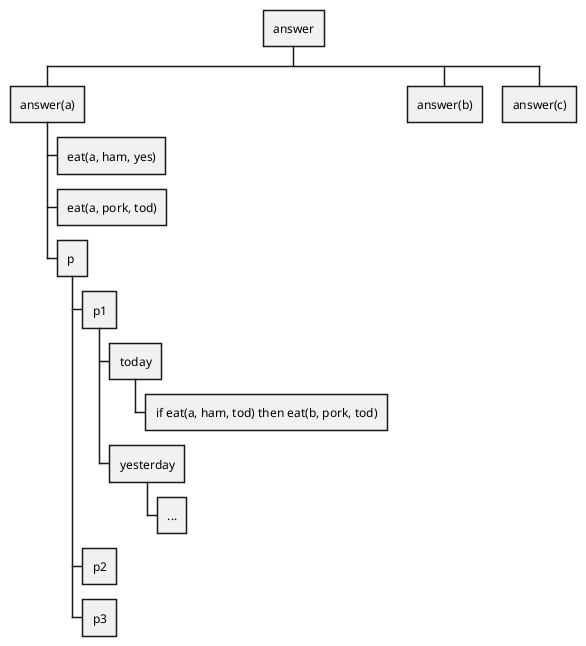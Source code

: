 @startwbs chopAndHam
' <style>
' wbsDiagram {
'   .notations {
'     '   SequenceBoxBorderColor white
'     '   BoxPadding 1
'       BackgroundColor clear
'       LineThickness 0
'   }
' }
' </style>

+ answer
++ answer(a)
+++ eat(a, ham, yes)
+++ eat(a, pork, tod)
+++ p 
++++ p1
+++++ today
++++++ if eat(a, ham, tod) then eat(b, pork, tod)
+++++ yesterday
++++++ ...
++++ p2
++++ p3
++ answer(b)
++ answer(c)


@endwbs

@startwbs chopAndHam case
*_ World
**_ America 
***_ Canada 
***_ Mexico
***_ USA
**_ Europe
***_  England
***_  Germany
***_  Spain
@endwbs